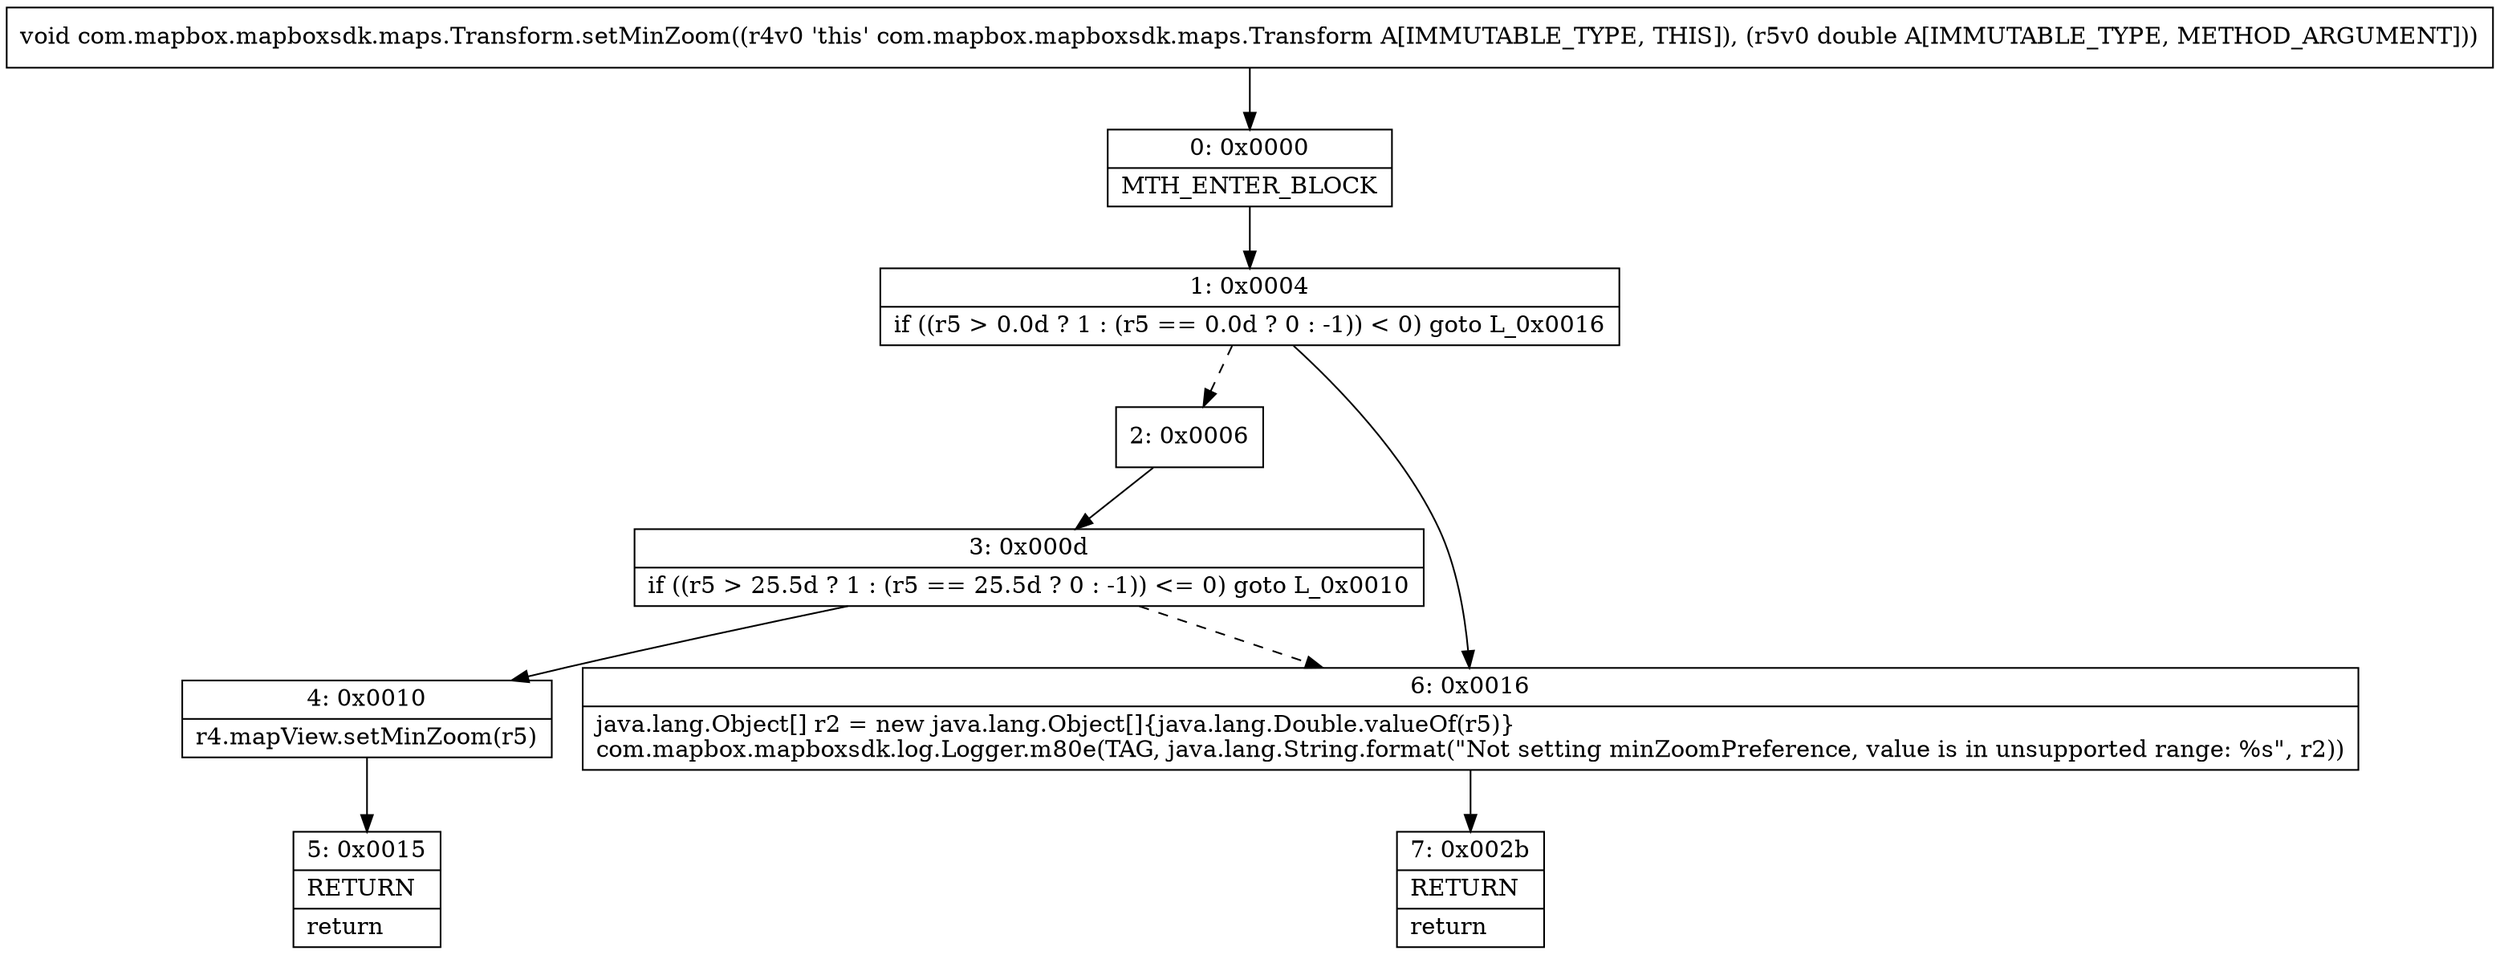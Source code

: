 digraph "CFG forcom.mapbox.mapboxsdk.maps.Transform.setMinZoom(D)V" {
Node_0 [shape=record,label="{0\:\ 0x0000|MTH_ENTER_BLOCK\l}"];
Node_1 [shape=record,label="{1\:\ 0x0004|if ((r5 \> 0.0d ? 1 : (r5 == 0.0d ? 0 : \-1)) \< 0) goto L_0x0016\l}"];
Node_2 [shape=record,label="{2\:\ 0x0006}"];
Node_3 [shape=record,label="{3\:\ 0x000d|if ((r5 \> 25.5d ? 1 : (r5 == 25.5d ? 0 : \-1)) \<= 0) goto L_0x0010\l}"];
Node_4 [shape=record,label="{4\:\ 0x0010|r4.mapView.setMinZoom(r5)\l}"];
Node_5 [shape=record,label="{5\:\ 0x0015|RETURN\l|return\l}"];
Node_6 [shape=record,label="{6\:\ 0x0016|java.lang.Object[] r2 = new java.lang.Object[]\{java.lang.Double.valueOf(r5)\}\lcom.mapbox.mapboxsdk.log.Logger.m80e(TAG, java.lang.String.format(\"Not setting minZoomPreference, value is in unsupported range: %s\", r2))\l}"];
Node_7 [shape=record,label="{7\:\ 0x002b|RETURN\l|return\l}"];
MethodNode[shape=record,label="{void com.mapbox.mapboxsdk.maps.Transform.setMinZoom((r4v0 'this' com.mapbox.mapboxsdk.maps.Transform A[IMMUTABLE_TYPE, THIS]), (r5v0 double A[IMMUTABLE_TYPE, METHOD_ARGUMENT])) }"];
MethodNode -> Node_0;
Node_0 -> Node_1;
Node_1 -> Node_2[style=dashed];
Node_1 -> Node_6;
Node_2 -> Node_3;
Node_3 -> Node_4;
Node_3 -> Node_6[style=dashed];
Node_4 -> Node_5;
Node_6 -> Node_7;
}

